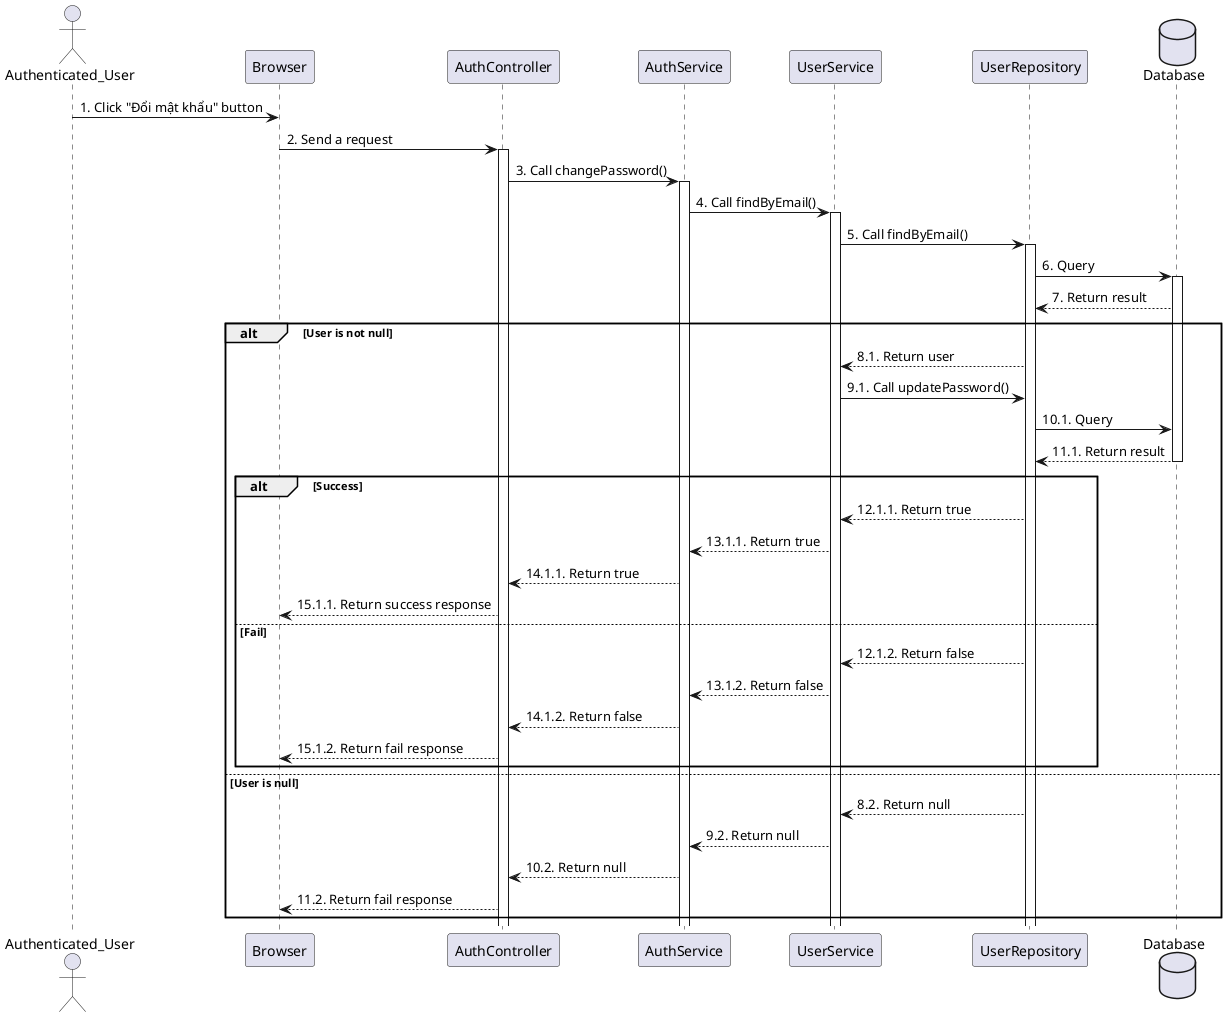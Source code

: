 @startuml

actor Authenticated_User as user
participant Browser as a
participant AuthController as b
participant AuthService as c
participant UserService as d
participant UserRepository as e
database Database as f

user -> a: 1. Click "Đổi mật khẩu" button
a -> b++: 2. Send a request
b -> c++: 3. Call changePassword()
c -> d++: 4. Call findByEmail()
d -> e++: 5. Call findByEmail()
e -> f++: 6. Query
f --> e: 7. Return result
alt User is not null
    e --> d: 8.1. Return user
    d -> e: 9.1. Call updatePassword()
    e -> f: 10.1. Query
    f --> e--: 11.1. Return result
    alt Success
        e --> d: 12.1.1. Return true
        d --> c: 13.1.1. Return true
        c --> b: 14.1.1. Return true
        b --> a: 15.1.1. Return success response
    else Fail 
        e --> d: 12.1.2. Return false
        d --> c: 13.1.2. Return false
        c --> b: 14.1.2. Return false
        b --> a: 15.1.2. Return fail response
    end  
else User is null
    e --> d: 8.2. Return null
    d --> c: 9.2. Return null
    c --> b: 10.2. Return null
    b --> a: 11.2. Return fail response
end
@enduml